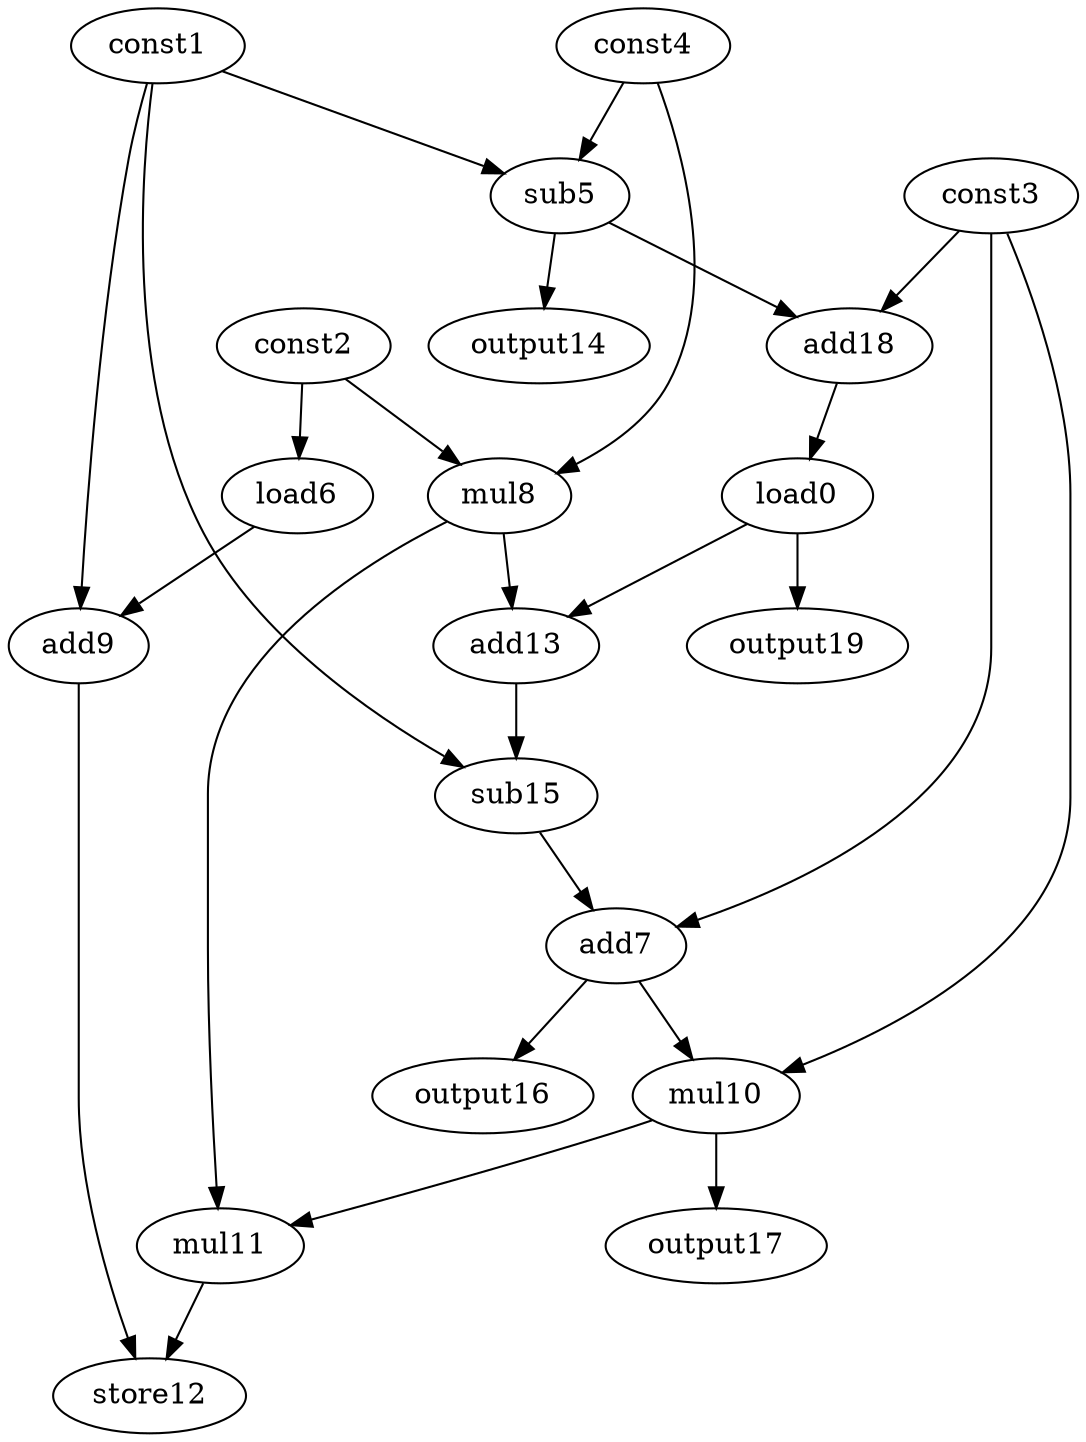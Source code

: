 digraph G { 
load0[opcode=load]; 
const1[opcode=const]; 
const2[opcode=const]; 
const3[opcode=const]; 
const4[opcode=const]; 
sub5[opcode=sub]; 
load6[opcode=load]; 
add7[opcode=add]; 
mul8[opcode=mul]; 
add9[opcode=add]; 
mul10[opcode=mul]; 
mul11[opcode=mul]; 
store12[opcode=store]; 
add13[opcode=add]; 
output14[opcode=output]; 
sub15[opcode=sub]; 
output16[opcode=output]; 
output17[opcode=output]; 
add18[opcode=add]; 
output19[opcode=output]; 
const1->sub5[operand=0];
const4->sub5[operand=1];
const2->load6[operand=0];
const2->mul8[operand=0];
const4->mul8[operand=1];
const1->add9[operand=0];
load6->add9[operand=1];
sub5->output14[operand=0];
const3->add18[operand=0];
sub5->add18[operand=1];
add18->load0[operand=0];
load0->add13[operand=0];
mul8->add13[operand=1];
load0->output19[operand=0];
const1->sub15[operand=0];
add13->sub15[operand=1];
const3->add7[operand=0];
sub15->add7[operand=1];
const3->mul10[operand=0];
add7->mul10[operand=1];
add7->output16[operand=0];
mul8->mul11[operand=0];
mul10->mul11[operand=1];
mul10->output17[operand=0];
add9->store12[operand=0];
mul11->store12[operand=1];
}
